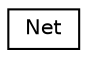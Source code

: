 digraph "Graphical Class Hierarchy"
{
 // LATEX_PDF_SIZE
  edge [fontname="Helvetica",fontsize="10",labelfontname="Helvetica",labelfontsize="10"];
  node [fontname="Helvetica",fontsize="10",shape=record];
  rankdir="LR";
  Node0 [label="Net",height=0.2,width=0.4,color="black", fillcolor="white", style="filled",URL="$classNet.html",tooltip=" "];
}

